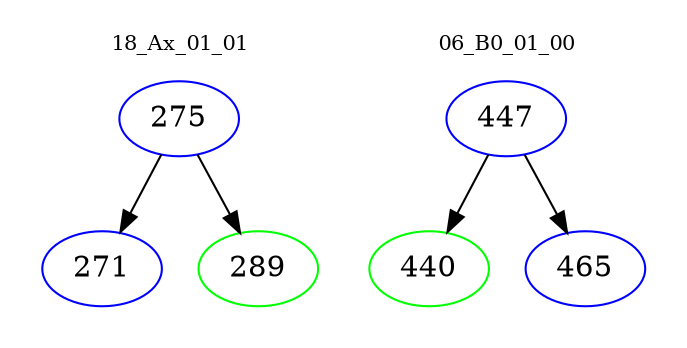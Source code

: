 digraph{
subgraph cluster_0 {
color = white
label = "18_Ax_01_01";
fontsize=10;
T0_275 [label="275", color="blue"]
T0_275 -> T0_271 [color="black"]
T0_271 [label="271", color="blue"]
T0_275 -> T0_289 [color="black"]
T0_289 [label="289", color="green"]
}
subgraph cluster_1 {
color = white
label = "06_B0_01_00";
fontsize=10;
T1_447 [label="447", color="blue"]
T1_447 -> T1_440 [color="black"]
T1_440 [label="440", color="green"]
T1_447 -> T1_465 [color="black"]
T1_465 [label="465", color="blue"]
}
}
